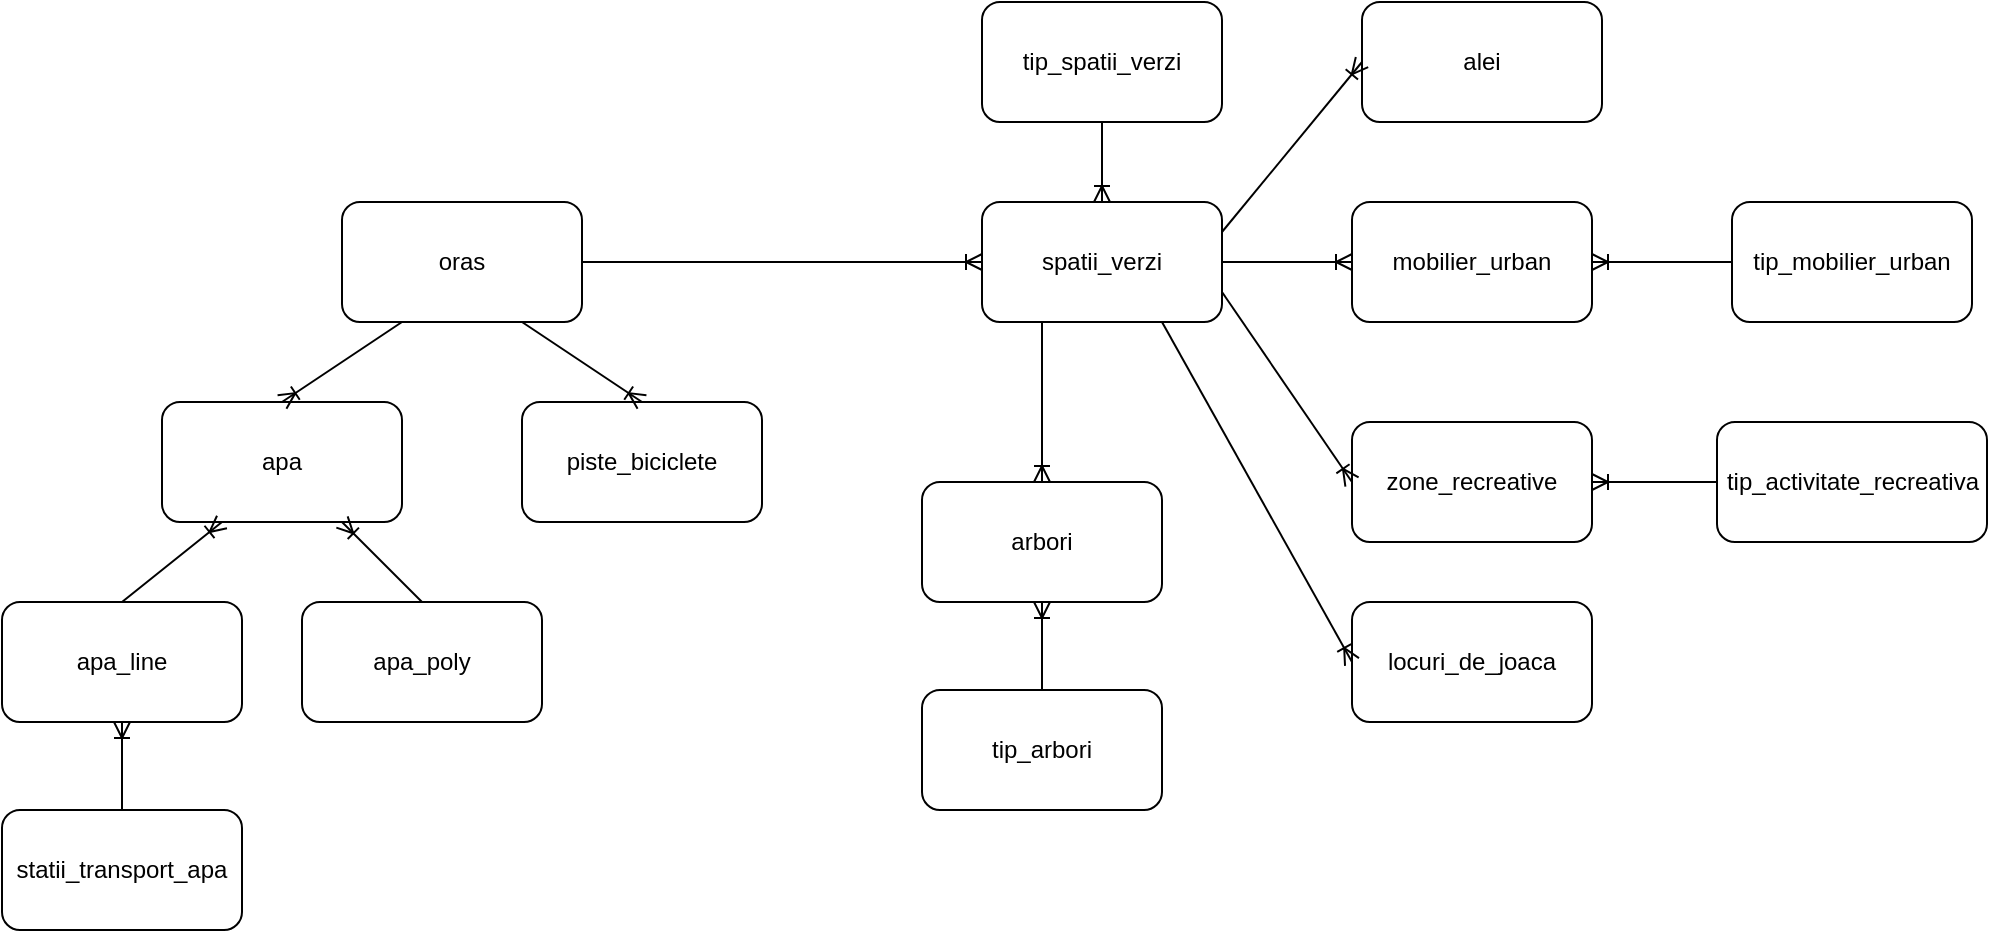 <mxfile version="27.1.6">
  <diagram name="Pagină-1" id="VS28KrAuoF9FPVjem3TP">
    <mxGraphModel dx="2211" dy="1397" grid="1" gridSize="10" guides="1" tooltips="1" connect="1" arrows="1" fold="1" page="1" pageScale="1" pageWidth="1169" pageHeight="827" math="0" shadow="0">
      <root>
        <mxCell id="0" />
        <mxCell id="1" parent="0" />
        <mxCell id="lEAxfnKOA9IEq82XLSyS-1" value="oras" style="rounded=1;whiteSpace=wrap;html=1;" vertex="1" parent="1">
          <mxGeometry x="80" y="50" width="120" height="60" as="geometry" />
        </mxCell>
        <mxCell id="lEAxfnKOA9IEq82XLSyS-2" value="" style="edgeStyle=entityRelationEdgeStyle;fontSize=12;html=1;endArrow=ERoneToMany;rounded=0;exitX=1;exitY=0.5;exitDx=0;exitDy=0;entryX=0;entryY=0.5;entryDx=0;entryDy=0;" edge="1" parent="1" source="lEAxfnKOA9IEq82XLSyS-1" target="lEAxfnKOA9IEq82XLSyS-3">
          <mxGeometry width="100" height="100" relative="1" as="geometry">
            <mxPoint x="480" y="350" as="sourcePoint" />
            <mxPoint x="280" y="80" as="targetPoint" />
          </mxGeometry>
        </mxCell>
        <mxCell id="lEAxfnKOA9IEq82XLSyS-3" value="spatii_verzi" style="rounded=1;whiteSpace=wrap;html=1;" vertex="1" parent="1">
          <mxGeometry x="400" y="50" width="120" height="60" as="geometry" />
        </mxCell>
        <mxCell id="lEAxfnKOA9IEq82XLSyS-4" value="tip_spatii_verzi" style="rounded=1;whiteSpace=wrap;html=1;" vertex="1" parent="1">
          <mxGeometry x="400" y="-50" width="120" height="60" as="geometry" />
        </mxCell>
        <mxCell id="lEAxfnKOA9IEq82XLSyS-5" value="" style="fontSize=12;html=1;endArrow=ERoneToMany;rounded=0;exitX=0.5;exitY=1;exitDx=0;exitDy=0;entryX=0.5;entryY=0;entryDx=0;entryDy=0;" edge="1" parent="1" source="lEAxfnKOA9IEq82XLSyS-4" target="lEAxfnKOA9IEq82XLSyS-3">
          <mxGeometry width="100" height="100" relative="1" as="geometry">
            <mxPoint x="400" y="170" as="sourcePoint" />
            <mxPoint x="500" y="70" as="targetPoint" />
          </mxGeometry>
        </mxCell>
        <mxCell id="lEAxfnKOA9IEq82XLSyS-6" value="apa" style="rounded=1;whiteSpace=wrap;html=1;" vertex="1" parent="1">
          <mxGeometry x="-10" y="150" width="120" height="60" as="geometry" />
        </mxCell>
        <mxCell id="lEAxfnKOA9IEq82XLSyS-7" value="" style="fontSize=12;html=1;endArrow=ERoneToMany;rounded=0;exitX=0.25;exitY=1;exitDx=0;exitDy=0;entryX=0.5;entryY=0;entryDx=0;entryDy=0;" edge="1" parent="1" source="lEAxfnKOA9IEq82XLSyS-1" target="lEAxfnKOA9IEq82XLSyS-6">
          <mxGeometry width="100" height="100" relative="1" as="geometry">
            <mxPoint x="420" y="290" as="sourcePoint" />
            <mxPoint x="520" y="190" as="targetPoint" />
          </mxGeometry>
        </mxCell>
        <mxCell id="lEAxfnKOA9IEq82XLSyS-8" value="apa_line" style="rounded=1;whiteSpace=wrap;html=1;" vertex="1" parent="1">
          <mxGeometry x="-90" y="250" width="120" height="60" as="geometry" />
        </mxCell>
        <mxCell id="lEAxfnKOA9IEq82XLSyS-9" value="apa_poly" style="rounded=1;whiteSpace=wrap;html=1;" vertex="1" parent="1">
          <mxGeometry x="60" y="250" width="120" height="60" as="geometry" />
        </mxCell>
        <mxCell id="lEAxfnKOA9IEq82XLSyS-10" value="" style="fontSize=12;html=1;endArrow=ERoneToMany;rounded=0;exitX=0.5;exitY=0;exitDx=0;exitDy=0;entryX=0.25;entryY=1;entryDx=0;entryDy=0;" edge="1" parent="1" source="lEAxfnKOA9IEq82XLSyS-8" target="lEAxfnKOA9IEq82XLSyS-6">
          <mxGeometry width="100" height="100" relative="1" as="geometry">
            <mxPoint x="420" y="290" as="sourcePoint" />
            <mxPoint x="520" y="190" as="targetPoint" />
          </mxGeometry>
        </mxCell>
        <mxCell id="lEAxfnKOA9IEq82XLSyS-11" value="" style="fontSize=12;html=1;endArrow=ERoneToMany;rounded=0;exitX=0.5;exitY=0;exitDx=0;exitDy=0;entryX=0.75;entryY=1;entryDx=0;entryDy=0;" edge="1" parent="1" source="lEAxfnKOA9IEq82XLSyS-9" target="lEAxfnKOA9IEq82XLSyS-6">
          <mxGeometry width="100" height="100" relative="1" as="geometry">
            <mxPoint x="420" y="290" as="sourcePoint" />
            <mxPoint x="520" y="190" as="targetPoint" />
          </mxGeometry>
        </mxCell>
        <mxCell id="lEAxfnKOA9IEq82XLSyS-12" value="statii_transport_apa" style="rounded=1;whiteSpace=wrap;html=1;" vertex="1" parent="1">
          <mxGeometry x="-90" y="354" width="120" height="60" as="geometry" />
        </mxCell>
        <mxCell id="lEAxfnKOA9IEq82XLSyS-13" value="" style="fontSize=12;html=1;endArrow=ERoneToMany;rounded=0;exitX=0.5;exitY=0;exitDx=0;exitDy=0;entryX=0.5;entryY=1;entryDx=0;entryDy=0;" edge="1" parent="1" source="lEAxfnKOA9IEq82XLSyS-12" target="lEAxfnKOA9IEq82XLSyS-8">
          <mxGeometry width="100" height="100" relative="1" as="geometry">
            <mxPoint x="210" y="414" as="sourcePoint" />
            <mxPoint x="310" y="314" as="targetPoint" />
          </mxGeometry>
        </mxCell>
        <mxCell id="lEAxfnKOA9IEq82XLSyS-14" value="mobilier_urban" style="rounded=1;whiteSpace=wrap;html=1;" vertex="1" parent="1">
          <mxGeometry x="585" y="50" width="120" height="60" as="geometry" />
        </mxCell>
        <mxCell id="lEAxfnKOA9IEq82XLSyS-15" value="tip_mobilier_urban" style="rounded=1;whiteSpace=wrap;html=1;" vertex="1" parent="1">
          <mxGeometry x="775" y="50" width="120" height="60" as="geometry" />
        </mxCell>
        <mxCell id="lEAxfnKOA9IEq82XLSyS-16" value="" style="fontSize=12;html=1;endArrow=ERoneToMany;rounded=0;exitX=0;exitY=0.5;exitDx=0;exitDy=0;entryX=1;entryY=0.5;entryDx=0;entryDy=0;" edge="1" parent="1" source="lEAxfnKOA9IEq82XLSyS-15" target="lEAxfnKOA9IEq82XLSyS-14">
          <mxGeometry width="100" height="100" relative="1" as="geometry">
            <mxPoint x="510" y="360" as="sourcePoint" />
            <mxPoint x="610" y="260" as="targetPoint" />
          </mxGeometry>
        </mxCell>
        <mxCell id="lEAxfnKOA9IEq82XLSyS-18" value="" style="fontSize=12;html=1;endArrow=ERoneToMany;rounded=0;exitX=1;exitY=0.5;exitDx=0;exitDy=0;entryX=0;entryY=0.5;entryDx=0;entryDy=0;" edge="1" parent="1" source="lEAxfnKOA9IEq82XLSyS-3" target="lEAxfnKOA9IEq82XLSyS-14">
          <mxGeometry width="100" height="100" relative="1" as="geometry">
            <mxPoint x="440" y="300" as="sourcePoint" />
            <mxPoint x="540" y="200" as="targetPoint" />
          </mxGeometry>
        </mxCell>
        <mxCell id="lEAxfnKOA9IEq82XLSyS-19" value="zone_recreative" style="rounded=1;whiteSpace=wrap;html=1;" vertex="1" parent="1">
          <mxGeometry x="585" y="160" width="120" height="60" as="geometry" />
        </mxCell>
        <mxCell id="lEAxfnKOA9IEq82XLSyS-20" value="tip_activitate_recreativa" style="rounded=1;whiteSpace=wrap;html=1;" vertex="1" parent="1">
          <mxGeometry x="767.5" y="160" width="135" height="60" as="geometry" />
        </mxCell>
        <mxCell id="lEAxfnKOA9IEq82XLSyS-21" value="" style="fontSize=12;html=1;endArrow=ERoneToMany;rounded=0;exitX=0;exitY=0.5;exitDx=0;exitDy=0;entryX=1;entryY=0.5;entryDx=0;entryDy=0;" edge="1" parent="1" source="lEAxfnKOA9IEq82XLSyS-20" target="lEAxfnKOA9IEq82XLSyS-19">
          <mxGeometry width="100" height="100" relative="1" as="geometry">
            <mxPoint x="440" y="300" as="sourcePoint" />
            <mxPoint x="780" y="260" as="targetPoint" />
          </mxGeometry>
        </mxCell>
        <mxCell id="lEAxfnKOA9IEq82XLSyS-22" value="" style="fontSize=12;html=1;endArrow=ERoneToMany;rounded=0;exitX=1;exitY=0.75;exitDx=0;exitDy=0;entryX=0;entryY=0.5;entryDx=0;entryDy=0;" edge="1" parent="1" source="lEAxfnKOA9IEq82XLSyS-3" target="lEAxfnKOA9IEq82XLSyS-19">
          <mxGeometry width="100" height="100" relative="1" as="geometry">
            <mxPoint x="440" y="300" as="sourcePoint" />
            <mxPoint x="540" y="200" as="targetPoint" />
          </mxGeometry>
        </mxCell>
        <mxCell id="lEAxfnKOA9IEq82XLSyS-23" value="piste_biciclete" style="rounded=1;whiteSpace=wrap;html=1;" vertex="1" parent="1">
          <mxGeometry x="170" y="150" width="120" height="60" as="geometry" />
        </mxCell>
        <mxCell id="lEAxfnKOA9IEq82XLSyS-24" value="" style="fontSize=12;html=1;endArrow=ERoneToMany;rounded=0;exitX=0.75;exitY=1;exitDx=0;exitDy=0;entryX=0.5;entryY=0;entryDx=0;entryDy=0;" edge="1" parent="1" source="lEAxfnKOA9IEq82XLSyS-1" target="lEAxfnKOA9IEq82XLSyS-23">
          <mxGeometry width="100" height="100" relative="1" as="geometry">
            <mxPoint x="240" y="310" as="sourcePoint" />
            <mxPoint x="340" y="210" as="targetPoint" />
          </mxGeometry>
        </mxCell>
        <mxCell id="lEAxfnKOA9IEq82XLSyS-25" value="arbori" style="rounded=1;whiteSpace=wrap;html=1;" vertex="1" parent="1">
          <mxGeometry x="370" y="190" width="120" height="60" as="geometry" />
        </mxCell>
        <mxCell id="lEAxfnKOA9IEq82XLSyS-26" value="tip_arbori" style="rounded=1;whiteSpace=wrap;html=1;" vertex="1" parent="1">
          <mxGeometry x="370" y="294" width="120" height="60" as="geometry" />
        </mxCell>
        <mxCell id="lEAxfnKOA9IEq82XLSyS-27" value="" style="fontSize=12;html=1;endArrow=ERoneToMany;rounded=0;exitX=0.5;exitY=0;exitDx=0;exitDy=0;entryX=0.5;entryY=1;entryDx=0;entryDy=0;" edge="1" parent="1" source="lEAxfnKOA9IEq82XLSyS-26" target="lEAxfnKOA9IEq82XLSyS-25">
          <mxGeometry width="100" height="100" relative="1" as="geometry">
            <mxPoint x="600" y="200" as="sourcePoint" />
            <mxPoint x="700" y="100" as="targetPoint" />
          </mxGeometry>
        </mxCell>
        <mxCell id="lEAxfnKOA9IEq82XLSyS-28" value="" style="fontSize=12;html=1;endArrow=ERoneToMany;rounded=0;exitX=0.25;exitY=1;exitDx=0;exitDy=0;entryX=0.5;entryY=0;entryDx=0;entryDy=0;" edge="1" parent="1" source="lEAxfnKOA9IEq82XLSyS-3" target="lEAxfnKOA9IEq82XLSyS-25">
          <mxGeometry width="100" height="100" relative="1" as="geometry">
            <mxPoint x="600" y="200" as="sourcePoint" />
            <mxPoint x="700" y="100" as="targetPoint" />
          </mxGeometry>
        </mxCell>
        <mxCell id="lEAxfnKOA9IEq82XLSyS-29" value="locuri_de_joaca" style="rounded=1;whiteSpace=wrap;html=1;" vertex="1" parent="1">
          <mxGeometry x="585" y="250" width="120" height="60" as="geometry" />
        </mxCell>
        <mxCell id="lEAxfnKOA9IEq82XLSyS-30" value="" style="fontSize=12;html=1;endArrow=ERoneToMany;rounded=0;exitX=0.75;exitY=1;exitDx=0;exitDy=0;entryX=0;entryY=0.5;entryDx=0;entryDy=0;" edge="1" parent="1" source="lEAxfnKOA9IEq82XLSyS-3" target="lEAxfnKOA9IEq82XLSyS-29">
          <mxGeometry width="100" height="100" relative="1" as="geometry">
            <mxPoint x="600" y="200" as="sourcePoint" />
            <mxPoint x="700" y="100" as="targetPoint" />
          </mxGeometry>
        </mxCell>
        <mxCell id="lEAxfnKOA9IEq82XLSyS-31" value="alei" style="rounded=1;whiteSpace=wrap;html=1;" vertex="1" parent="1">
          <mxGeometry x="590" y="-50" width="120" height="60" as="geometry" />
        </mxCell>
        <mxCell id="lEAxfnKOA9IEq82XLSyS-32" value="" style="fontSize=12;html=1;endArrow=ERoneToMany;rounded=0;entryX=0;entryY=0.5;entryDx=0;entryDy=0;exitX=1;exitY=0.25;exitDx=0;exitDy=0;" edge="1" parent="1" source="lEAxfnKOA9IEq82XLSyS-3" target="lEAxfnKOA9IEq82XLSyS-31">
          <mxGeometry width="100" height="100" relative="1" as="geometry">
            <mxPoint x="520" y="50" as="sourcePoint" />
            <mxPoint x="600" y="30" as="targetPoint" />
          </mxGeometry>
        </mxCell>
      </root>
    </mxGraphModel>
  </diagram>
</mxfile>
